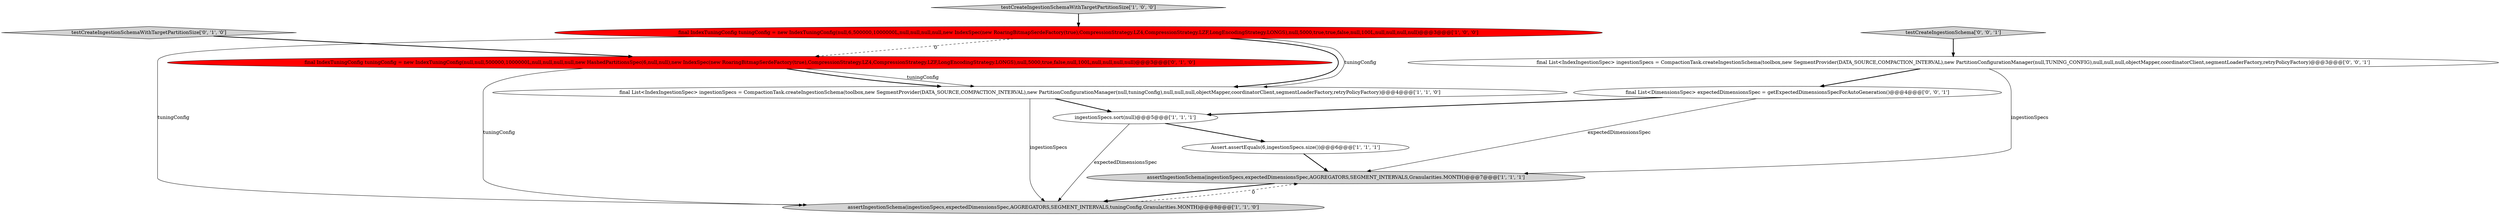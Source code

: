 digraph {
9 [style = filled, label = "testCreateIngestionSchema['0', '0', '1']", fillcolor = lightgray, shape = diamond image = "AAA0AAABBB3BBB"];
5 [style = filled, label = "assertIngestionSchema(ingestionSpecs,expectedDimensionsSpec,AGGREGATORS,SEGMENT_INTERVALS,Granularities.MONTH)@@@7@@@['1', '1', '1']", fillcolor = lightgray, shape = ellipse image = "AAA0AAABBB1BBB"];
2 [style = filled, label = "testCreateIngestionSchemaWithTargetPartitionSize['1', '0', '0']", fillcolor = lightgray, shape = diamond image = "AAA0AAABBB1BBB"];
1 [style = filled, label = "assertIngestionSchema(ingestionSpecs,expectedDimensionsSpec,AGGREGATORS,SEGMENT_INTERVALS,tuningConfig,Granularities.MONTH)@@@8@@@['1', '1', '0']", fillcolor = lightgray, shape = ellipse image = "AAA0AAABBB1BBB"];
0 [style = filled, label = "Assert.assertEquals(6,ingestionSpecs.size())@@@6@@@['1', '1', '1']", fillcolor = white, shape = ellipse image = "AAA0AAABBB1BBB"];
3 [style = filled, label = "ingestionSpecs.sort(null)@@@5@@@['1', '1', '1']", fillcolor = white, shape = ellipse image = "AAA0AAABBB1BBB"];
8 [style = filled, label = "final IndexTuningConfig tuningConfig = new IndexTuningConfig(null,null,500000,1000000L,null,null,null,null,new HashedPartitionsSpec(6,null,null),new IndexSpec(new RoaringBitmapSerdeFactory(true),CompressionStrategy.LZ4,CompressionStrategy.LZF,LongEncodingStrategy.LONGS),null,5000,true,false,null,100L,null,null,null,null)@@@3@@@['0', '1', '0']", fillcolor = red, shape = ellipse image = "AAA1AAABBB2BBB"];
4 [style = filled, label = "final List<IndexIngestionSpec> ingestionSpecs = CompactionTask.createIngestionSchema(toolbox,new SegmentProvider(DATA_SOURCE,COMPACTION_INTERVAL),new PartitionConfigurationManager(null,tuningConfig),null,null,null,objectMapper,coordinatorClient,segmentLoaderFactory,retryPolicyFactory)@@@4@@@['1', '1', '0']", fillcolor = white, shape = ellipse image = "AAA0AAABBB1BBB"];
10 [style = filled, label = "final List<IndexIngestionSpec> ingestionSpecs = CompactionTask.createIngestionSchema(toolbox,new SegmentProvider(DATA_SOURCE,COMPACTION_INTERVAL),new PartitionConfigurationManager(null,TUNING_CONFIG),null,null,null,objectMapper,coordinatorClient,segmentLoaderFactory,retryPolicyFactory)@@@3@@@['0', '0', '1']", fillcolor = white, shape = ellipse image = "AAA0AAABBB3BBB"];
7 [style = filled, label = "testCreateIngestionSchemaWithTargetPartitionSize['0', '1', '0']", fillcolor = lightgray, shape = diamond image = "AAA0AAABBB2BBB"];
6 [style = filled, label = "final IndexTuningConfig tuningConfig = new IndexTuningConfig(null,6,500000,1000000L,null,null,null,null,new IndexSpec(new RoaringBitmapSerdeFactory(true),CompressionStrategy.LZ4,CompressionStrategy.LZF,LongEncodingStrategy.LONGS),null,5000,true,true,false,null,100L,null,null,null,null)@@@3@@@['1', '0', '0']", fillcolor = red, shape = ellipse image = "AAA1AAABBB1BBB"];
11 [style = filled, label = "final List<DimensionsSpec> expectedDimensionsSpec = getExpectedDimensionsSpecForAutoGeneration()@@@4@@@['0', '0', '1']", fillcolor = white, shape = ellipse image = "AAA0AAABBB3BBB"];
4->3 [style = bold, label=""];
6->8 [style = dashed, label="0"];
1->5 [style = dashed, label="0"];
2->6 [style = bold, label=""];
6->1 [style = solid, label="tuningConfig"];
8->4 [style = solid, label="tuningConfig"];
10->5 [style = solid, label="ingestionSpecs"];
9->10 [style = bold, label=""];
7->8 [style = bold, label=""];
3->1 [style = solid, label="expectedDimensionsSpec"];
3->0 [style = bold, label=""];
8->1 [style = solid, label="tuningConfig"];
6->4 [style = bold, label=""];
5->1 [style = bold, label=""];
11->3 [style = bold, label=""];
11->5 [style = solid, label="expectedDimensionsSpec"];
4->1 [style = solid, label="ingestionSpecs"];
6->4 [style = solid, label="tuningConfig"];
8->4 [style = bold, label=""];
0->5 [style = bold, label=""];
10->11 [style = bold, label=""];
}
